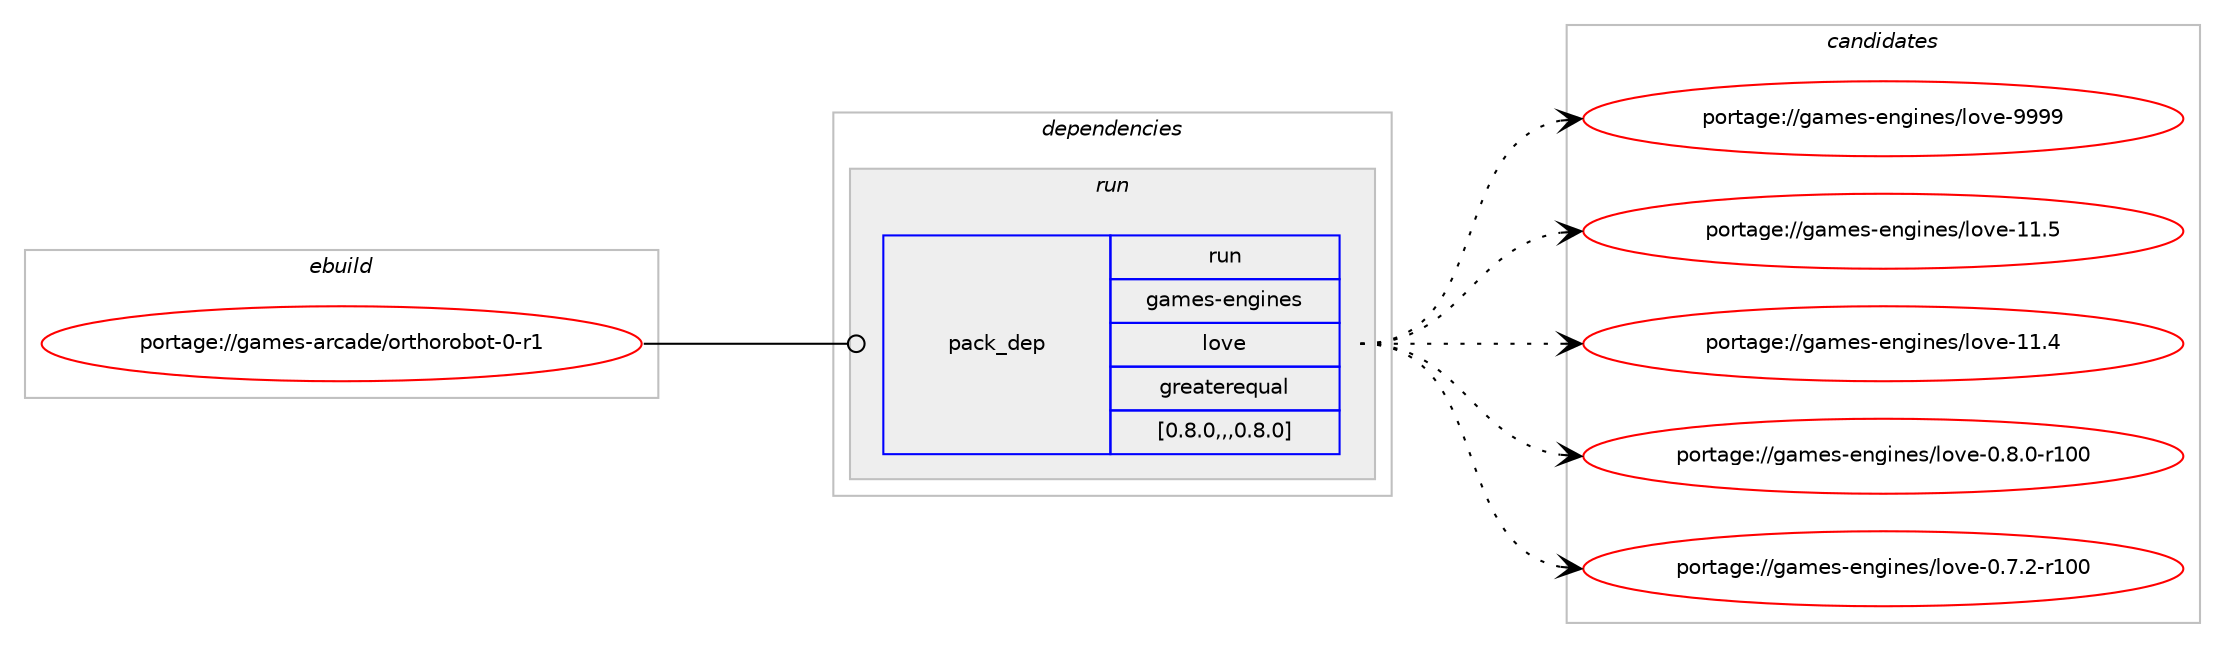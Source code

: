 digraph prolog {

# *************
# Graph options
# *************

newrank=true;
concentrate=true;
compound=true;
graph [rankdir=LR,fontname=Helvetica,fontsize=10,ranksep=1.5];#, ranksep=2.5, nodesep=0.2];
edge  [arrowhead=vee];
node  [fontname=Helvetica,fontsize=10];

# **********
# The ebuild
# **********

subgraph cluster_leftcol {
color=gray;
label=<<i>ebuild</i>>;
id [label="portage://games-arcade/orthorobot-0-r1", color=red, width=4, href="../games-arcade/orthorobot-0-r1.svg"];
}

# ****************
# The dependencies
# ****************

subgraph cluster_midcol {
color=gray;
label=<<i>dependencies</i>>;
subgraph cluster_compile {
fillcolor="#eeeeee";
style=filled;
label=<<i>compile</i>>;
}
subgraph cluster_compileandrun {
fillcolor="#eeeeee";
style=filled;
label=<<i>compile and run</i>>;
}
subgraph cluster_run {
fillcolor="#eeeeee";
style=filled;
label=<<i>run</i>>;
subgraph pack160601 {
dependency225000 [label=<<TABLE BORDER="0" CELLBORDER="1" CELLSPACING="0" CELLPADDING="4" WIDTH="220"><TR><TD ROWSPAN="6" CELLPADDING="30">pack_dep</TD></TR><TR><TD WIDTH="110">run</TD></TR><TR><TD>games-engines</TD></TR><TR><TD>love</TD></TR><TR><TD>greaterequal</TD></TR><TR><TD>[0.8.0,,,0.8.0]</TD></TR></TABLE>>, shape=none, color=blue];
}
id:e -> dependency225000:w [weight=20,style="solid",arrowhead="odot"];
}
}

# **************
# The candidates
# **************

subgraph cluster_choices {
rank=same;
color=gray;
label=<<i>candidates</i>>;

subgraph choice160601 {
color=black;
nodesep=1;
choice1039710910111545101110103105110101115471081111181014557575757 [label="portage://games-engines/love-9999", color=red, width=4,href="../games-engines/love-9999.svg"];
choice1039710910111545101110103105110101115471081111181014549494653 [label="portage://games-engines/love-11.5", color=red, width=4,href="../games-engines/love-11.5.svg"];
choice1039710910111545101110103105110101115471081111181014549494652 [label="portage://games-engines/love-11.4", color=red, width=4,href="../games-engines/love-11.4.svg"];
choice10397109101115451011101031051101011154710811111810145484656464845114494848 [label="portage://games-engines/love-0.8.0-r100", color=red, width=4,href="../games-engines/love-0.8.0-r100.svg"];
choice10397109101115451011101031051101011154710811111810145484655465045114494848 [label="portage://games-engines/love-0.7.2-r100", color=red, width=4,href="../games-engines/love-0.7.2-r100.svg"];
dependency225000:e -> choice1039710910111545101110103105110101115471081111181014557575757:w [style=dotted,weight="100"];
dependency225000:e -> choice1039710910111545101110103105110101115471081111181014549494653:w [style=dotted,weight="100"];
dependency225000:e -> choice1039710910111545101110103105110101115471081111181014549494652:w [style=dotted,weight="100"];
dependency225000:e -> choice10397109101115451011101031051101011154710811111810145484656464845114494848:w [style=dotted,weight="100"];
dependency225000:e -> choice10397109101115451011101031051101011154710811111810145484655465045114494848:w [style=dotted,weight="100"];
}
}

}
